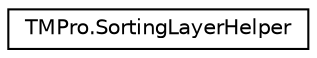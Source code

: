 digraph "Graphical Class Hierarchy"
{
 // LATEX_PDF_SIZE
  edge [fontname="Helvetica",fontsize="10",labelfontname="Helvetica",labelfontsize="10"];
  node [fontname="Helvetica",fontsize="10",shape=record];
  rankdir="LR";
  Node0 [label="TMPro.SortingLayerHelper",height=0.2,width=0.4,color="black", fillcolor="white", style="filled",URL="$class_t_m_pro_1_1_sorting_layer_helper.html",tooltip=" "];
}

